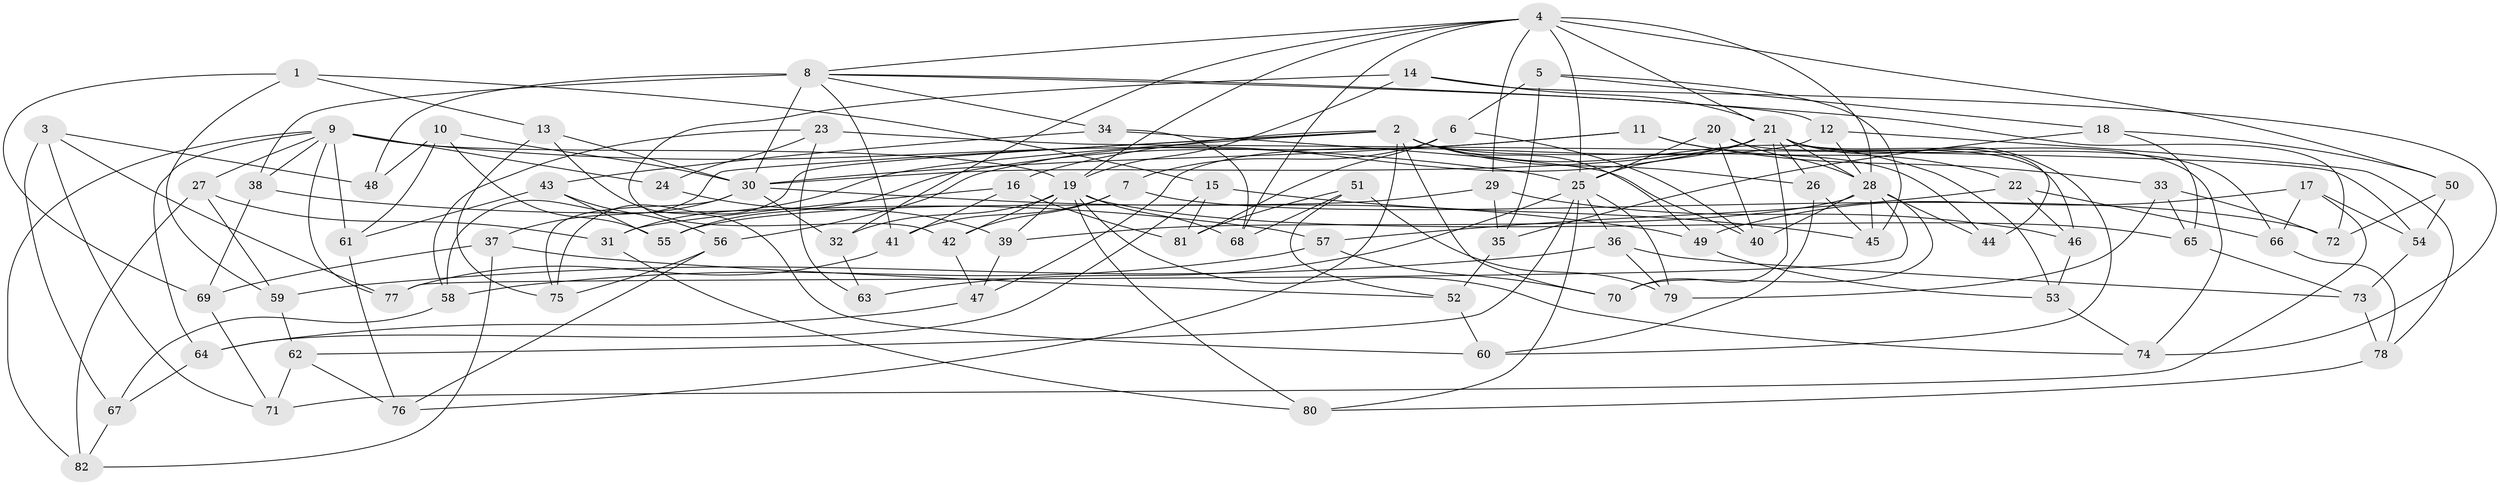 // original degree distribution, {4: 1.0}
// Generated by graph-tools (version 1.1) at 2025/53/03/04/25 22:53:34]
// undirected, 82 vertices, 187 edges
graph export_dot {
  node [color=gray90,style=filled];
  1;
  2;
  3;
  4;
  5;
  6;
  7;
  8;
  9;
  10;
  11;
  12;
  13;
  14;
  15;
  16;
  17;
  18;
  19;
  20;
  21;
  22;
  23;
  24;
  25;
  26;
  27;
  28;
  29;
  30;
  31;
  32;
  33;
  34;
  35;
  36;
  37;
  38;
  39;
  40;
  41;
  42;
  43;
  44;
  45;
  46;
  47;
  48;
  49;
  50;
  51;
  52;
  53;
  54;
  55;
  56;
  57;
  58;
  59;
  60;
  61;
  62;
  63;
  64;
  65;
  66;
  67;
  68;
  69;
  70;
  71;
  72;
  73;
  74;
  75;
  76;
  77;
  78;
  79;
  80;
  81;
  82;
  1 -- 13 [weight=1.0];
  1 -- 15 [weight=1.0];
  1 -- 59 [weight=1.0];
  1 -- 69 [weight=1.0];
  2 -- 16 [weight=1.0];
  2 -- 26 [weight=1.0];
  2 -- 31 [weight=1.0];
  2 -- 44 [weight=1.0];
  2 -- 49 [weight=1.0];
  2 -- 53 [weight=1.0];
  2 -- 58 [weight=1.0];
  2 -- 70 [weight=1.0];
  2 -- 75 [weight=1.0];
  2 -- 76 [weight=1.0];
  3 -- 48 [weight=1.0];
  3 -- 67 [weight=1.0];
  3 -- 71 [weight=1.0];
  3 -- 77 [weight=1.0];
  4 -- 8 [weight=1.0];
  4 -- 19 [weight=1.0];
  4 -- 21 [weight=1.0];
  4 -- 25 [weight=1.0];
  4 -- 28 [weight=2.0];
  4 -- 29 [weight=1.0];
  4 -- 32 [weight=1.0];
  4 -- 50 [weight=1.0];
  4 -- 68 [weight=1.0];
  5 -- 6 [weight=1.0];
  5 -- 18 [weight=1.0];
  5 -- 35 [weight=1.0];
  5 -- 45 [weight=1.0];
  6 -- 7 [weight=1.0];
  6 -- 40 [weight=1.0];
  6 -- 81 [weight=1.0];
  7 -- 41 [weight=1.0];
  7 -- 42 [weight=1.0];
  7 -- 72 [weight=1.0];
  8 -- 12 [weight=1.0];
  8 -- 30 [weight=2.0];
  8 -- 34 [weight=1.0];
  8 -- 38 [weight=1.0];
  8 -- 41 [weight=1.0];
  8 -- 48 [weight=2.0];
  8 -- 72 [weight=1.0];
  9 -- 19 [weight=3.0];
  9 -- 24 [weight=2.0];
  9 -- 25 [weight=1.0];
  9 -- 27 [weight=1.0];
  9 -- 38 [weight=1.0];
  9 -- 61 [weight=1.0];
  9 -- 64 [weight=1.0];
  9 -- 77 [weight=1.0];
  9 -- 82 [weight=1.0];
  10 -- 30 [weight=1.0];
  10 -- 48 [weight=1.0];
  10 -- 55 [weight=1.0];
  10 -- 61 [weight=1.0];
  11 -- 22 [weight=1.0];
  11 -- 30 [weight=1.0];
  11 -- 33 [weight=1.0];
  11 -- 55 [weight=1.0];
  12 -- 28 [weight=1.0];
  12 -- 47 [weight=1.0];
  12 -- 78 [weight=1.0];
  13 -- 30 [weight=1.0];
  13 -- 60 [weight=1.0];
  13 -- 75 [weight=1.0];
  14 -- 19 [weight=1.0];
  14 -- 21 [weight=1.0];
  14 -- 42 [weight=1.0];
  14 -- 74 [weight=1.0];
  15 -- 45 [weight=1.0];
  15 -- 64 [weight=1.0];
  15 -- 81 [weight=1.0];
  16 -- 31 [weight=1.0];
  16 -- 41 [weight=1.0];
  16 -- 81 [weight=1.0];
  17 -- 49 [weight=1.0];
  17 -- 54 [weight=1.0];
  17 -- 66 [weight=1.0];
  17 -- 71 [weight=1.0];
  18 -- 35 [weight=1.0];
  18 -- 50 [weight=1.0];
  18 -- 65 [weight=1.0];
  19 -- 32 [weight=1.0];
  19 -- 39 [weight=1.0];
  19 -- 42 [weight=1.0];
  19 -- 65 [weight=1.0];
  19 -- 68 [weight=1.0];
  19 -- 74 [weight=1.0];
  19 -- 80 [weight=1.0];
  20 -- 25 [weight=1.0];
  20 -- 28 [weight=1.0];
  20 -- 40 [weight=1.0];
  20 -- 46 [weight=1.0];
  21 -- 25 [weight=1.0];
  21 -- 26 [weight=1.0];
  21 -- 28 [weight=1.0];
  21 -- 30 [weight=1.0];
  21 -- 44 [weight=1.0];
  21 -- 56 [weight=1.0];
  21 -- 60 [weight=1.0];
  21 -- 66 [weight=1.0];
  21 -- 70 [weight=1.0];
  21 -- 74 [weight=1.0];
  22 -- 46 [weight=1.0];
  22 -- 57 [weight=1.0];
  22 -- 66 [weight=1.0];
  23 -- 24 [weight=1.0];
  23 -- 54 [weight=1.0];
  23 -- 58 [weight=1.0];
  23 -- 63 [weight=1.0];
  24 -- 39 [weight=1.0];
  25 -- 36 [weight=1.0];
  25 -- 62 [weight=1.0];
  25 -- 63 [weight=2.0];
  25 -- 79 [weight=1.0];
  25 -- 80 [weight=1.0];
  26 -- 45 [weight=1.0];
  26 -- 60 [weight=1.0];
  27 -- 31 [weight=1.0];
  27 -- 59 [weight=1.0];
  27 -- 82 [weight=1.0];
  28 -- 39 [weight=1.0];
  28 -- 40 [weight=1.0];
  28 -- 44 [weight=2.0];
  28 -- 45 [weight=1.0];
  28 -- 70 [weight=1.0];
  28 -- 77 [weight=1.0];
  29 -- 35 [weight=1.0];
  29 -- 46 [weight=1.0];
  29 -- 55 [weight=1.0];
  30 -- 32 [weight=1.0];
  30 -- 37 [weight=1.0];
  30 -- 49 [weight=1.0];
  30 -- 75 [weight=1.0];
  31 -- 80 [weight=1.0];
  32 -- 63 [weight=1.0];
  33 -- 65 [weight=1.0];
  33 -- 72 [weight=1.0];
  33 -- 79 [weight=1.0];
  34 -- 40 [weight=1.0];
  34 -- 43 [weight=1.0];
  34 -- 68 [weight=1.0];
  35 -- 52 [weight=1.0];
  36 -- 59 [weight=1.0];
  36 -- 73 [weight=1.0];
  36 -- 79 [weight=1.0];
  37 -- 52 [weight=1.0];
  37 -- 69 [weight=1.0];
  37 -- 82 [weight=1.0];
  38 -- 57 [weight=1.0];
  38 -- 69 [weight=1.0];
  39 -- 47 [weight=1.0];
  41 -- 77 [weight=1.0];
  42 -- 47 [weight=1.0];
  43 -- 55 [weight=1.0];
  43 -- 56 [weight=1.0];
  43 -- 61 [weight=1.0];
  46 -- 53 [weight=1.0];
  47 -- 64 [weight=1.0];
  49 -- 53 [weight=1.0];
  50 -- 54 [weight=1.0];
  50 -- 72 [weight=1.0];
  51 -- 52 [weight=1.0];
  51 -- 68 [weight=1.0];
  51 -- 79 [weight=1.0];
  51 -- 81 [weight=1.0];
  52 -- 60 [weight=1.0];
  53 -- 74 [weight=1.0];
  54 -- 73 [weight=1.0];
  56 -- 75 [weight=1.0];
  56 -- 76 [weight=1.0];
  57 -- 58 [weight=1.0];
  57 -- 70 [weight=1.0];
  58 -- 67 [weight=1.0];
  59 -- 62 [weight=1.0];
  61 -- 76 [weight=1.0];
  62 -- 71 [weight=1.0];
  62 -- 76 [weight=1.0];
  64 -- 67 [weight=1.0];
  65 -- 73 [weight=1.0];
  66 -- 78 [weight=1.0];
  67 -- 82 [weight=1.0];
  69 -- 71 [weight=1.0];
  73 -- 78 [weight=1.0];
  78 -- 80 [weight=1.0];
}
